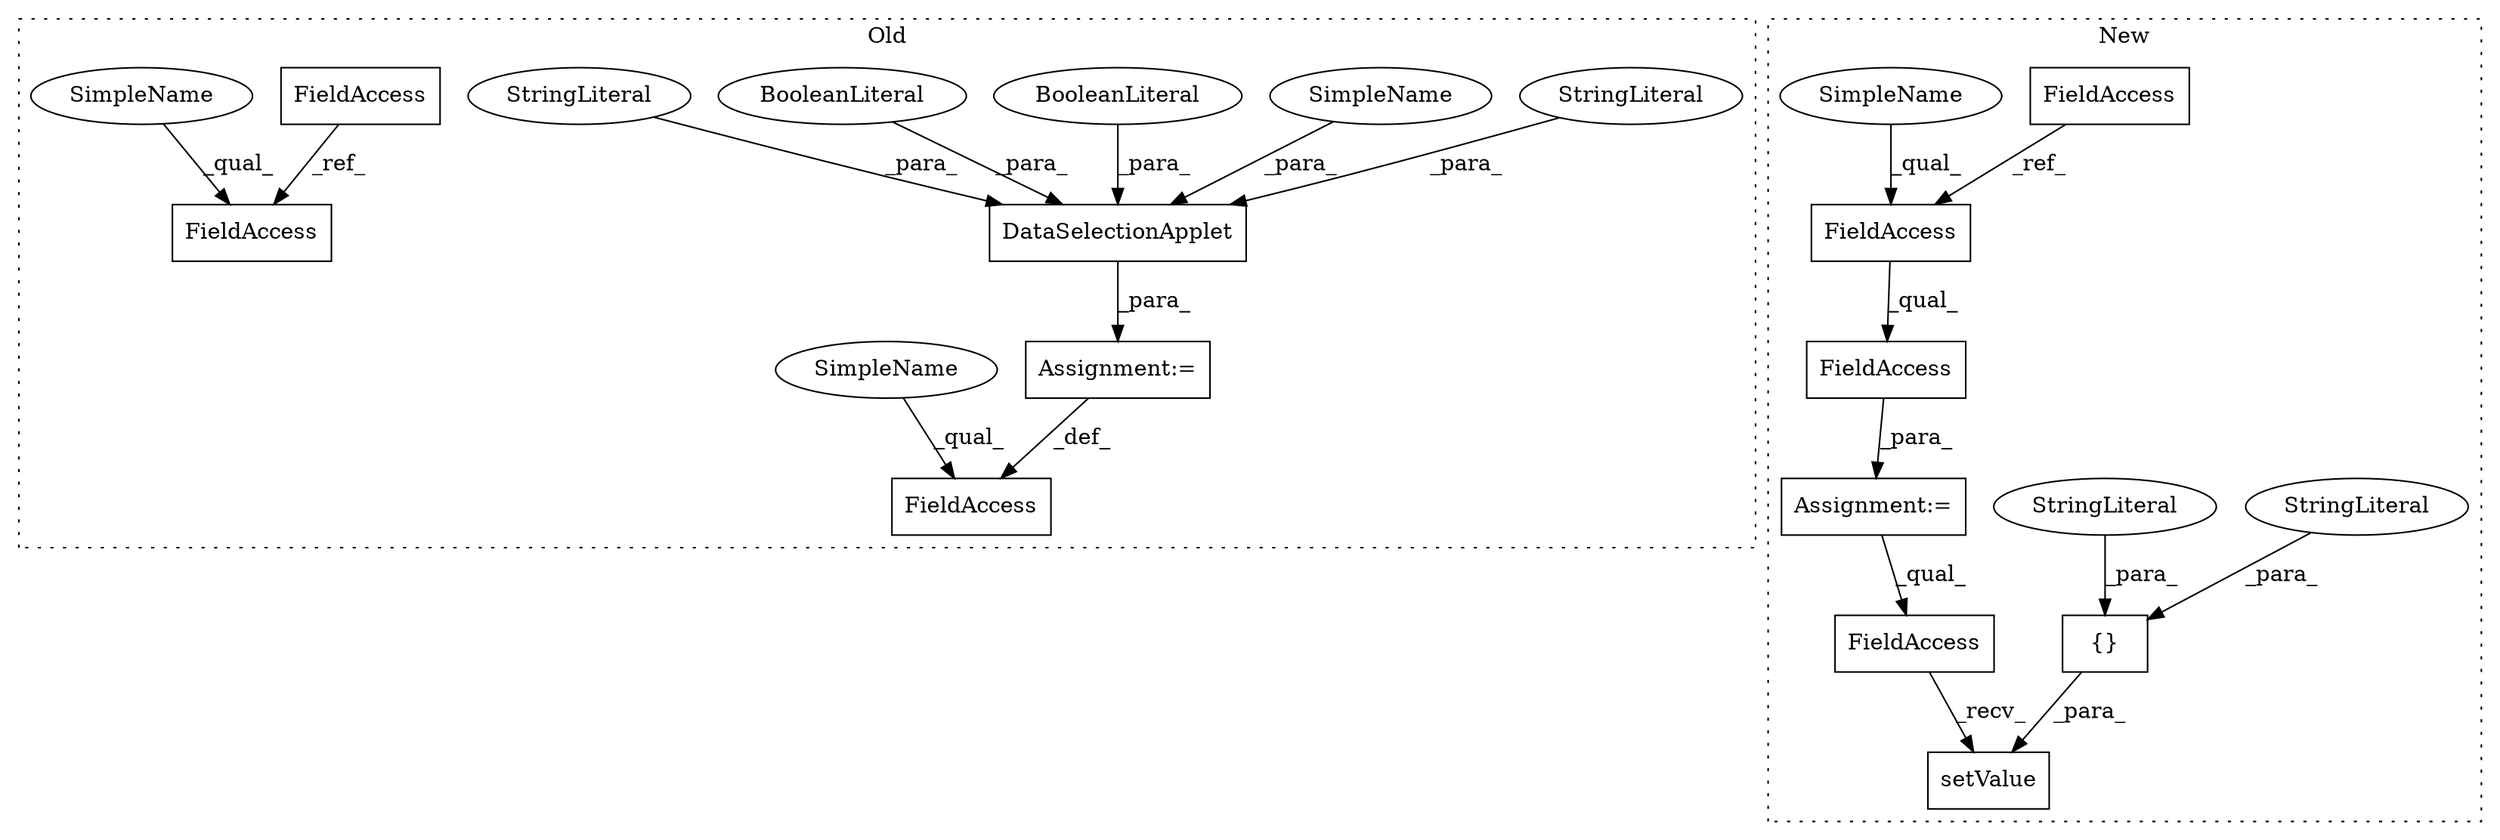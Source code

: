 digraph G {
subgraph cluster0 {
1 [label="DataSelectionApplet" a="32" s="724,784" l="20,1" shape="box"];
3 [label="BooleanLiteral" a="9" s="780" l="4" shape="ellipse"];
4 [label="BooleanLiteral" a="9" s="774" l="5" shape="ellipse"];
6 [label="StringLiteral" a="45" s="749" l="12" shape="ellipse"];
8 [label="StringLiteral" a="45" s="762" l="11" shape="ellipse"];
12 [label="Assignment:=" a="7" s="723" l="1" shape="box"];
14 [label="FieldAccess" a="22" s="696" l="27" shape="box"];
16 [label="FieldAccess" a="22" s="1033" l="13" shape="box"];
17 [label="FieldAccess" a="22" s="1072" l="13" shape="box"];
19 [label="SimpleName" a="42" s="744" l="4" shape="ellipse"];
20 [label="SimpleName" a="42" s="1072" l="4" shape="ellipse"];
21 [label="SimpleName" a="42" s="696" l="4" shape="ellipse"];
label = "Old";
style="dotted";
}
subgraph cluster1 {
2 [label="{}" a="4" s="927,959" l="1,1" shape="box"];
5 [label="StringLiteral" a="45" s="939" l="20" shape="ellipse"];
7 [label="StringLiteral" a="45" s="928" l="10" shape="ellipse"];
9 [label="setValue" a="32" s="906,960" l="9,1" shape="box"];
10 [label="FieldAccess" a="22" s="877" l="28" shape="box"];
11 [label="Assignment:=" a="7" s="829" l="1" shape="box"];
13 [label="FieldAccess" a="22" s="830" l="41" shape="box"];
15 [label="FieldAccess" a="22" s="721" l="24" shape="box"];
18 [label="FieldAccess" a="22" s="830" l="24" shape="box"];
22 [label="SimpleName" a="42" s="830" l="4" shape="ellipse"];
label = "New";
style="dotted";
}
1 -> 12 [label="_para_"];
2 -> 9 [label="_para_"];
3 -> 1 [label="_para_"];
4 -> 1 [label="_para_"];
5 -> 2 [label="_para_"];
6 -> 1 [label="_para_"];
7 -> 2 [label="_para_"];
8 -> 1 [label="_para_"];
10 -> 9 [label="_recv_"];
11 -> 10 [label="_qual_"];
12 -> 14 [label="_def_"];
13 -> 11 [label="_para_"];
15 -> 18 [label="_ref_"];
16 -> 17 [label="_ref_"];
18 -> 13 [label="_qual_"];
19 -> 1 [label="_para_"];
20 -> 17 [label="_qual_"];
21 -> 14 [label="_qual_"];
22 -> 18 [label="_qual_"];
}